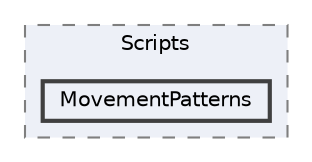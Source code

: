 digraph "Kodiky/Unity/Lunar Guardian/Assets/Scripts/MovementPatterns"
{
 // LATEX_PDF_SIZE
  bgcolor="transparent";
  edge [fontname=Helvetica,fontsize=10,labelfontname=Helvetica,labelfontsize=10];
  node [fontname=Helvetica,fontsize=10,shape=box,height=0.2,width=0.4];
  compound=true
  subgraph clusterdir_eafa3ede844cebaea84dd2aa4dbee8b8 {
    graph [ bgcolor="#edf0f7", pencolor="grey50", label="Scripts", fontname=Helvetica,fontsize=10 style="filled,dashed", URL="dir_eafa3ede844cebaea84dd2aa4dbee8b8.html",tooltip=""]
  dir_5978307bc3818379698b6668695d0f19 [label="MovementPatterns", fillcolor="#edf0f7", color="grey25", style="filled,bold", URL="dir_5978307bc3818379698b6668695d0f19.html",tooltip=""];
  }
}
